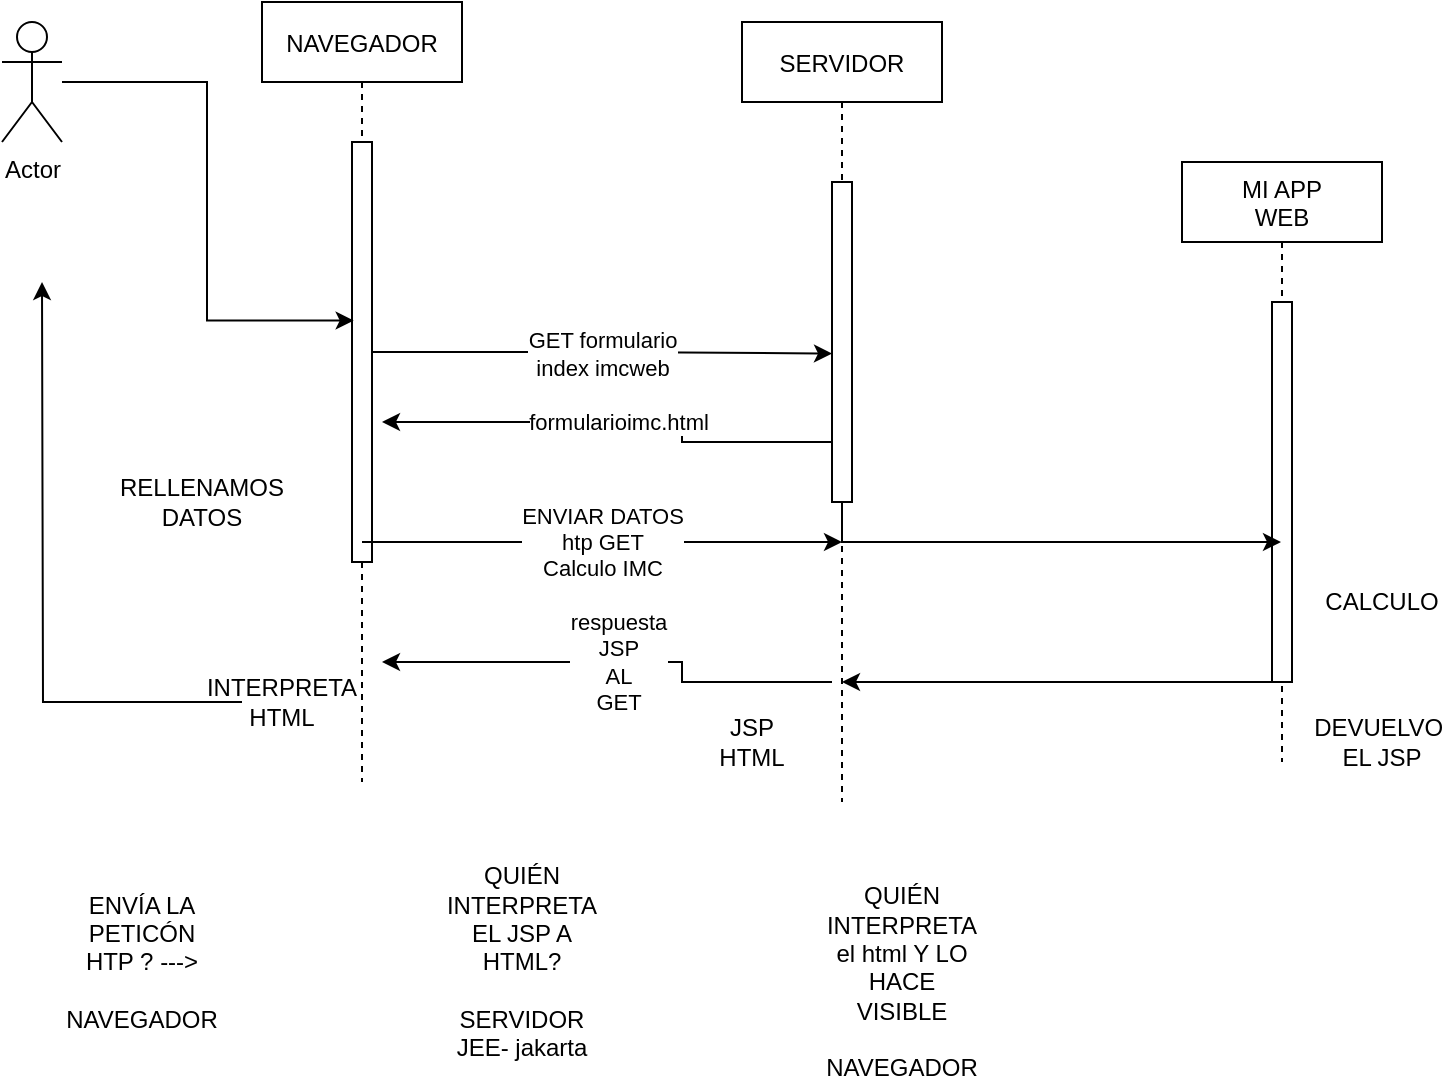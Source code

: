 <mxfile version="14.6.13" type="device"><diagram id="kgpKYQtTHZ0yAKxKKP6v" name="Page-1"><mxGraphModel dx="1185" dy="685" grid="1" gridSize="10" guides="1" tooltips="1" connect="1" arrows="1" fold="1" page="1" pageScale="1" pageWidth="850" pageHeight="1100" math="0" shadow="0"><root><mxCell id="0"/><mxCell id="1" parent="0"/><mxCell id="3nuBFxr9cyL0pnOWT2aG-1" value="NAVEGADOR" style="shape=umlLifeline;perimeter=lifelinePerimeter;container=1;collapsible=0;recursiveResize=0;rounded=0;shadow=0;strokeWidth=1;" parent="1" vertex="1"><mxGeometry x="180" y="70" width="100" height="390" as="geometry"/></mxCell><mxCell id="3nuBFxr9cyL0pnOWT2aG-2" value="" style="points=[];perimeter=orthogonalPerimeter;rounded=0;shadow=0;strokeWidth=1;" parent="3nuBFxr9cyL0pnOWT2aG-1" vertex="1"><mxGeometry x="45" y="70" width="10" height="210" as="geometry"/></mxCell><mxCell id="3nuBFxr9cyL0pnOWT2aG-5" value="SERVIDOR" style="shape=umlLifeline;perimeter=lifelinePerimeter;container=1;collapsible=0;recursiveResize=0;rounded=0;shadow=0;strokeWidth=1;" parent="1" vertex="1"><mxGeometry x="420" y="80" width="100" height="390" as="geometry"/></mxCell><mxCell id="3nuBFxr9cyL0pnOWT2aG-6" value="" style="points=[];perimeter=orthogonalPerimeter;rounded=0;shadow=0;strokeWidth=1;" parent="3nuBFxr9cyL0pnOWT2aG-5" vertex="1"><mxGeometry x="45" y="80" width="10" height="160" as="geometry"/></mxCell><mxCell id="SMoHg8XXJOL-XqtgRmq4-14" style="edgeStyle=orthogonalEdgeStyle;rounded=0;orthogonalLoop=1;jettySize=auto;html=1;entryX=0.083;entryY=0.425;entryDx=0;entryDy=0;entryPerimeter=0;" edge="1" parent="1" source="SMoHg8XXJOL-XqtgRmq4-1" target="3nuBFxr9cyL0pnOWT2aG-2"><mxGeometry relative="1" as="geometry"><mxPoint x="150" y="240" as="targetPoint"/></mxGeometry></mxCell><mxCell id="SMoHg8XXJOL-XqtgRmq4-1" value="Actor" style="shape=umlActor;verticalLabelPosition=bottom;verticalAlign=top;html=1;outlineConnect=0;" vertex="1" parent="1"><mxGeometry x="50" y="80" width="30" height="60" as="geometry"/></mxCell><mxCell id="SMoHg8XXJOL-XqtgRmq4-2" value="MI APP&#10;WEB" style="shape=umlLifeline;perimeter=lifelinePerimeter;container=1;collapsible=0;recursiveResize=0;rounded=0;shadow=0;strokeWidth=1;" vertex="1" parent="1"><mxGeometry x="640" y="150" width="100" height="300" as="geometry"/></mxCell><mxCell id="SMoHg8XXJOL-XqtgRmq4-3" value="" style="points=[];perimeter=orthogonalPerimeter;rounded=0;shadow=0;strokeWidth=1;" vertex="1" parent="SMoHg8XXJOL-XqtgRmq4-2"><mxGeometry x="45" y="70" width="10" height="190" as="geometry"/></mxCell><mxCell id="SMoHg8XXJOL-XqtgRmq4-15" value="GET formulario&lt;br&gt;index imcweb" style="edgeStyle=orthogonalEdgeStyle;rounded=0;orthogonalLoop=1;jettySize=auto;html=1;entryX=0;entryY=0.536;entryDx=0;entryDy=0;entryPerimeter=0;" edge="1" parent="1" source="3nuBFxr9cyL0pnOWT2aG-2" target="3nuBFxr9cyL0pnOWT2aG-6"><mxGeometry relative="1" as="geometry"/></mxCell><mxCell id="SMoHg8XXJOL-XqtgRmq4-16" value="formularioimc.html" style="edgeStyle=orthogonalEdgeStyle;rounded=0;orthogonalLoop=1;jettySize=auto;html=1;" edge="1" parent="1" source="3nuBFxr9cyL0pnOWT2aG-6"><mxGeometry relative="1" as="geometry"><mxPoint x="240" y="280" as="targetPoint"/><Array as="points"><mxPoint x="390" y="290"/></Array></mxGeometry></mxCell><mxCell id="SMoHg8XXJOL-XqtgRmq4-17" value="RELLENAMOS&lt;br&gt;DATOS" style="text;html=1;strokeColor=none;fillColor=none;align=center;verticalAlign=middle;whiteSpace=wrap;rounded=0;" vertex="1" parent="1"><mxGeometry x="130" y="310" width="40" height="20" as="geometry"/></mxCell><mxCell id="SMoHg8XXJOL-XqtgRmq4-18" value="ENVIAR DATOS&lt;br&gt;htp GET&lt;br&gt;Calculo IMC" style="endArrow=classic;html=1;" edge="1" parent="1" source="3nuBFxr9cyL0pnOWT2aG-1"><mxGeometry width="50" height="50" relative="1" as="geometry"><mxPoint x="530" y="400" as="sourcePoint"/><mxPoint x="470" y="340" as="targetPoint"/></mxGeometry></mxCell><mxCell id="SMoHg8XXJOL-XqtgRmq4-19" style="edgeStyle=orthogonalEdgeStyle;rounded=0;orthogonalLoop=1;jettySize=auto;html=1;" edge="1" parent="1" source="3nuBFxr9cyL0pnOWT2aG-6" target="SMoHg8XXJOL-XqtgRmq4-2"><mxGeometry relative="1" as="geometry"><Array as="points"><mxPoint x="470" y="340"/></Array></mxGeometry></mxCell><mxCell id="SMoHg8XXJOL-XqtgRmq4-20" value="CALCULO" style="text;html=1;strokeColor=none;fillColor=none;align=center;verticalAlign=middle;whiteSpace=wrap;rounded=0;" vertex="1" parent="1"><mxGeometry x="720" y="360" width="40" height="20" as="geometry"/></mxCell><mxCell id="SMoHg8XXJOL-XqtgRmq4-21" value="DEVUELVO&amp;nbsp;&lt;br&gt;EL JSP" style="text;html=1;strokeColor=none;fillColor=none;align=center;verticalAlign=middle;whiteSpace=wrap;rounded=0;" vertex="1" parent="1"><mxGeometry x="720" y="430" width="40" height="20" as="geometry"/></mxCell><mxCell id="SMoHg8XXJOL-XqtgRmq4-22" style="edgeStyle=orthogonalEdgeStyle;rounded=0;orthogonalLoop=1;jettySize=auto;html=1;" edge="1" parent="1" source="SMoHg8XXJOL-XqtgRmq4-3"><mxGeometry relative="1" as="geometry"><mxPoint x="470" y="410" as="targetPoint"/><Array as="points"><mxPoint x="470" y="410"/></Array></mxGeometry></mxCell><mxCell id="SMoHg8XXJOL-XqtgRmq4-23" value="JSP&lt;br&gt;HTML" style="text;html=1;strokeColor=none;fillColor=none;align=center;verticalAlign=middle;whiteSpace=wrap;rounded=0;" vertex="1" parent="1"><mxGeometry x="405" y="430" width="40" height="20" as="geometry"/></mxCell><mxCell id="SMoHg8XXJOL-XqtgRmq4-24" value="respuesta&lt;br&gt;JSP&lt;br&gt;AL&lt;br&gt;GET" style="edgeStyle=orthogonalEdgeStyle;rounded=0;orthogonalLoop=1;jettySize=auto;html=1;" edge="1" parent="1"><mxGeometry relative="1" as="geometry"><mxPoint x="240" y="400" as="targetPoint"/><mxPoint x="465" y="410" as="sourcePoint"/><Array as="points"><mxPoint x="390" y="410"/></Array></mxGeometry></mxCell><mxCell id="SMoHg8XXJOL-XqtgRmq4-27" style="edgeStyle=orthogonalEdgeStyle;rounded=0;orthogonalLoop=1;jettySize=auto;html=1;" edge="1" parent="1" source="SMoHg8XXJOL-XqtgRmq4-25"><mxGeometry relative="1" as="geometry"><mxPoint x="70" y="210" as="targetPoint"/></mxGeometry></mxCell><mxCell id="SMoHg8XXJOL-XqtgRmq4-25" value="INTERPRETA&lt;br&gt;HTML" style="text;html=1;strokeColor=none;fillColor=none;align=center;verticalAlign=middle;whiteSpace=wrap;rounded=0;" vertex="1" parent="1"><mxGeometry x="170" y="410" width="40" height="20" as="geometry"/></mxCell><mxCell id="SMoHg8XXJOL-XqtgRmq4-28" value="ENVÍA LA PETICÓN HTP ? ---&amp;gt;&lt;br&gt;&lt;br&gt;&lt;span&gt;NAVEGADOR&lt;/span&gt;" style="text;html=1;strokeColor=none;fillColor=none;align=center;verticalAlign=middle;whiteSpace=wrap;rounded=0;" vertex="1" parent="1"><mxGeometry x="100" y="540" width="40" height="20" as="geometry"/></mxCell><mxCell id="SMoHg8XXJOL-XqtgRmq4-29" value="QUIÉN&lt;br&gt;INTERPRETA&lt;br&gt;EL JSP A HTML?&lt;br&gt;&lt;br&gt;SERVIDOR JEE- jakarta" style="text;html=1;strokeColor=none;fillColor=none;align=center;verticalAlign=middle;whiteSpace=wrap;rounded=0;" vertex="1" parent="1"><mxGeometry x="290" y="540" width="40" height="20" as="geometry"/></mxCell><mxCell id="SMoHg8XXJOL-XqtgRmq4-30" value="QUIÉN&lt;br&gt;INTERPRETA&lt;br&gt;el html Y LO HACE VISIBLE&lt;br&gt;&lt;br&gt;NAVEGADOR" style="text;html=1;strokeColor=none;fillColor=none;align=center;verticalAlign=middle;whiteSpace=wrap;rounded=0;" vertex="1" parent="1"><mxGeometry x="480" y="550" width="40" height="20" as="geometry"/></mxCell></root></mxGraphModel></diagram></mxfile>